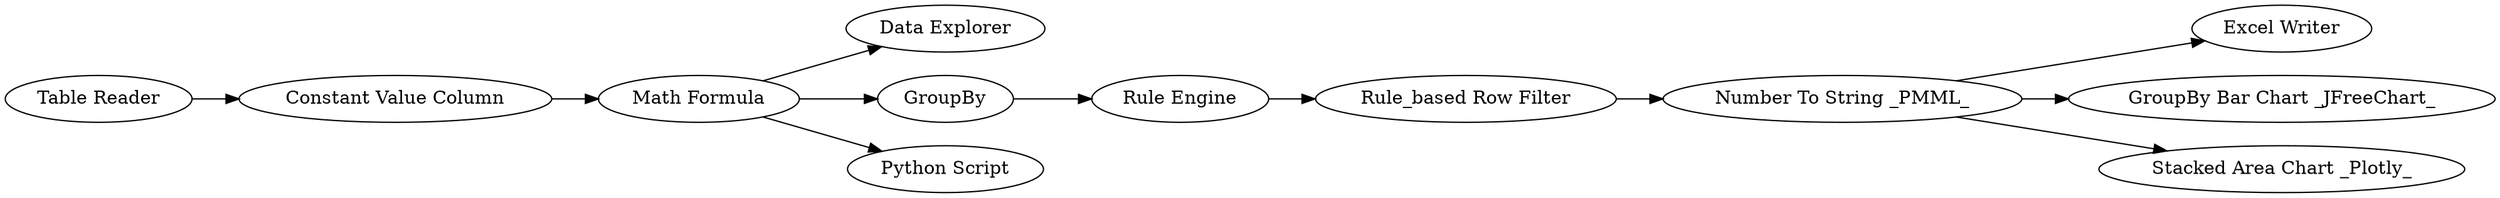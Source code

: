 digraph {
	3 -> 455
	3 -> 4
	3 -> 458
	453 -> 450
	449 -> 2
	453 -> 448
	453 -> 457
	2 -> 3
	8 -> 453
	4 -> 6
	6 -> 8
	450 [label="Excel Writer"]
	449 [label="Table Reader"]
	455 [label="Data Explorer"]
	457 [label="Stacked Area Chart _Plotly_"]
	4 [label=GroupBy]
	458 [label="Python Script"]
	6 [label="Rule Engine"]
	8 [label="Rule_based Row Filter"]
	453 [label="Number To String _PMML_"]
	3 [label="Math Formula"]
	2 [label="Constant Value Column"]
	448 [label="GroupBy Bar Chart _JFreeChart_"]
	rankdir=LR
}

